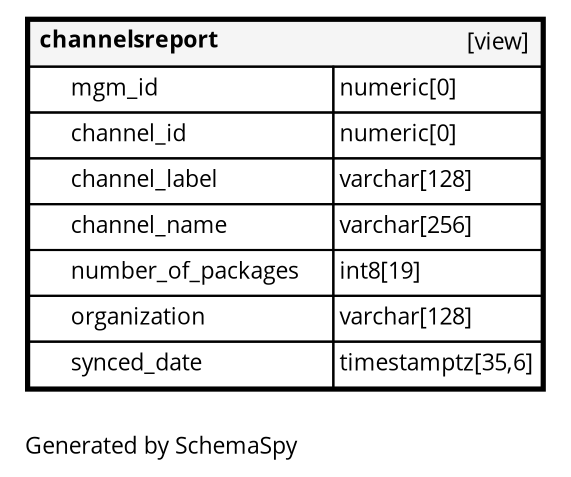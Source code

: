digraph "oneDegreeRelationshipsDiagram" {  graph [    rankdir="RL"    bgcolor="#ffffff"    label="\nGenerated by SchemaSpy"    labeljust="l"    nodesep="0.18"    ranksep="0.46"    fontname="Open Sans"    fontsize="11"    ration="compress"  ];  node [    fontname="Open Sans"    fontsize="11"    shape="plaintext"  ];  edge [    arrowsize="0.8"  ];
  "channelsreport" [
   label=<
    <TABLE BORDER="2" CELLBORDER="1" CELLSPACING="0" BGCOLOR="#ffffff">
      <TR><TD COLSPAN="4"  BGCOLOR="#f5f5f5"><TABLE BORDER="0" CELLSPACING="0"><TR><TD ALIGN="LEFT" FIXEDSIZE="TRUE" WIDTH="92" HEIGHT="16"><B>channelsreport</B></TD><TD ALIGN="RIGHT">[view]</TD></TR></TABLE></TD></TR>
      <TR><TD PORT="mgm_id" COLSPAN="2" ALIGN="LEFT"><TABLE BORDER="0" CELLSPACING="0" ALIGN="LEFT"><TR ALIGN="LEFT"><TD ALIGN="LEFT" FIXEDSIZE="TRUE" WIDTH="15" HEIGHT="16"></TD><TD ALIGN="LEFT" FIXEDSIZE="TRUE" WIDTH="125" HEIGHT="16">mgm_id</TD></TR></TABLE></TD><TD PORT="mgm_id.type" ALIGN="LEFT">numeric[0]</TD></TR>
      <TR><TD PORT="channel_id" COLSPAN="2" ALIGN="LEFT"><TABLE BORDER="0" CELLSPACING="0" ALIGN="LEFT"><TR ALIGN="LEFT"><TD ALIGN="LEFT" FIXEDSIZE="TRUE" WIDTH="15" HEIGHT="16"></TD><TD ALIGN="LEFT" FIXEDSIZE="TRUE" WIDTH="125" HEIGHT="16">channel_id</TD></TR></TABLE></TD><TD PORT="channel_id.type" ALIGN="LEFT">numeric[0]</TD></TR>
      <TR><TD PORT="channel_label" COLSPAN="2" ALIGN="LEFT"><TABLE BORDER="0" CELLSPACING="0" ALIGN="LEFT"><TR ALIGN="LEFT"><TD ALIGN="LEFT" FIXEDSIZE="TRUE" WIDTH="15" HEIGHT="16"></TD><TD ALIGN="LEFT" FIXEDSIZE="TRUE" WIDTH="125" HEIGHT="16">channel_label</TD></TR></TABLE></TD><TD PORT="channel_label.type" ALIGN="LEFT">varchar[128]</TD></TR>
      <TR><TD PORT="channel_name" COLSPAN="2" ALIGN="LEFT"><TABLE BORDER="0" CELLSPACING="0" ALIGN="LEFT"><TR ALIGN="LEFT"><TD ALIGN="LEFT" FIXEDSIZE="TRUE" WIDTH="15" HEIGHT="16"></TD><TD ALIGN="LEFT" FIXEDSIZE="TRUE" WIDTH="125" HEIGHT="16">channel_name</TD></TR></TABLE></TD><TD PORT="channel_name.type" ALIGN="LEFT">varchar[256]</TD></TR>
      <TR><TD PORT="number_of_packages" COLSPAN="2" ALIGN="LEFT"><TABLE BORDER="0" CELLSPACING="0" ALIGN="LEFT"><TR ALIGN="LEFT"><TD ALIGN="LEFT" FIXEDSIZE="TRUE" WIDTH="15" HEIGHT="16"></TD><TD ALIGN="LEFT" FIXEDSIZE="TRUE" WIDTH="125" HEIGHT="16">number_of_packages</TD></TR></TABLE></TD><TD PORT="number_of_packages.type" ALIGN="LEFT">int8[19]</TD></TR>
      <TR><TD PORT="organization" COLSPAN="2" ALIGN="LEFT"><TABLE BORDER="0" CELLSPACING="0" ALIGN="LEFT"><TR ALIGN="LEFT"><TD ALIGN="LEFT" FIXEDSIZE="TRUE" WIDTH="15" HEIGHT="16"></TD><TD ALIGN="LEFT" FIXEDSIZE="TRUE" WIDTH="125" HEIGHT="16">organization</TD></TR></TABLE></TD><TD PORT="organization.type" ALIGN="LEFT">varchar[128]</TD></TR>
      <TR><TD PORT="synced_date" COLSPAN="2" ALIGN="LEFT"><TABLE BORDER="0" CELLSPACING="0" ALIGN="LEFT"><TR ALIGN="LEFT"><TD ALIGN="LEFT" FIXEDSIZE="TRUE" WIDTH="15" HEIGHT="16"></TD><TD ALIGN="LEFT" FIXEDSIZE="TRUE" WIDTH="125" HEIGHT="16">synced_date</TD></TR></TABLE></TD><TD PORT="synced_date.type" ALIGN="LEFT">timestamptz[35,6]</TD></TR>
    </TABLE>>
    URL="channelsreport.html"
    target="_top"
    tooltip="channelsreport"
  ];
}
